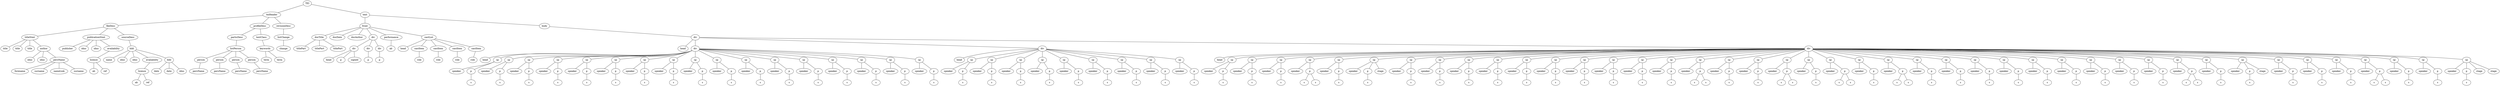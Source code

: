 graph Tree {
	"t0" [label = "TEI"];
	"t1" [label = "teiHeader"];
	"t2" [label = "fileDesc"];
	"t3" [label = "titleStmt"];
	"t4" [label = "title"];
	"t5" [label = "title"];
	"t6" [label = "title"];
	"t7" [label = "author"];
	"t8" [label = "idno"];
	"t9" [label = "idno"];
	"t10" [label = "persName"];
	"t11" [label = "forename"];
	"t12" [label = "surname"];
	"t13" [label = "nameLink"];
	"t14" [label = "surname"];
	"t15" [label = "publicationStmt"];
	"t16" [label = "publisher"];
	"t17" [label = "idno"];
	"t18" [label = "idno"];
	"t19" [label = "availability"];
	"t20" [label = "licence"];
	"t21" [label = "ab"];
	"t22" [label = "ref"];
	"t23" [label = "sourceDesc"];
	"t24" [label = "bibl"];
	"t25" [label = "name"];
	"t26" [label = "idno"];
	"t27" [label = "idno"];
	"t28" [label = "availability"];
	"t29" [label = "licence"];
	"t30" [label = "ab"];
	"t31" [label = "ref"];
	"t32" [label = "bibl"];
	"t33" [label = "date"];
	"t34" [label = "date"];
	"t35" [label = "idno"];
	"t36" [label = "profileDesc"];
	"t37" [label = "particDesc"];
	"t38" [label = "listPerson"];
	"t39" [label = "person"];
	"t40" [label = "persName"];
	"t41" [label = "person"];
	"t42" [label = "persName"];
	"t43" [label = "person"];
	"t44" [label = "persName"];
	"t45" [label = "person"];
	"t46" [label = "persName"];
	"t47" [label = "textClass"];
	"t48" [label = "keywords"];
	"t49" [label = "term"];
	"t50" [label = "term"];
	"t51" [label = "revisionDesc"];
	"t52" [label = "listChange"];
	"t53" [label = "change"];
	"t54" [label = "text"];
	"t55" [label = "front"];
	"t56" [label = "docTitle"];
	"t57" [label = "titlePart"];
	"t58" [label = "titlePart"];
	"t59" [label = "titlePart"];
	"t60" [label = "docDate"];
	"t61" [label = "docAuthor"];
	"t62" [label = "div"];
	"t63" [label = "div"];
	"t64" [label = "head"];
	"t65" [label = "p"];
	"t66" [label = "signed"];
	"t67" [label = "div"];
	"t68" [label = "p"];
	"t69" [label = "div"];
	"t70" [label = "p"];
	"t71" [label = "performance"];
	"t72" [label = "ab"];
	"t73" [label = "castList"];
	"t74" [label = "head"];
	"t75" [label = "castItem"];
	"t76" [label = "role"];
	"t77" [label = "castItem"];
	"t78" [label = "role"];
	"t79" [label = "castItem"];
	"t80" [label = "role"];
	"t81" [label = "castItem"];
	"t82" [label = "role"];
	"t83" [label = "body"];
	"t84" [label = "div"];
	"t85" [label = "head"];
	"t86" [label = "div"];
	"t87" [label = "head"];
	"t88" [label = "sp"];
	"t89" [label = "speaker"];
	"t90" [label = "p"];
	"t91" [label = "s"];
	"t92" [label = "sp"];
	"t93" [label = "speaker"];
	"t94" [label = "p"];
	"t95" [label = "s"];
	"t96" [label = "sp"];
	"t97" [label = "speaker"];
	"t98" [label = "p"];
	"t99" [label = "s"];
	"t100" [label = "sp"];
	"t101" [label = "speaker"];
	"t102" [label = "p"];
	"t103" [label = "s"];
	"t104" [label = "sp"];
	"t105" [label = "speaker"];
	"t106" [label = "p"];
	"t107" [label = "s"];
	"t108" [label = "sp"];
	"t109" [label = "speaker"];
	"t110" [label = "p"];
	"t111" [label = "s"];
	"t112" [label = "sp"];
	"t113" [label = "speaker"];
	"t114" [label = "p"];
	"t115" [label = "s"];
	"t116" [label = "sp"];
	"t117" [label = "speaker"];
	"t118" [label = "p"];
	"t119" [label = "s"];
	"t120" [label = "sp"];
	"t121" [label = "speaker"];
	"t122" [label = "p"];
	"t123" [label = "s"];
	"t124" [label = "sp"];
	"t125" [label = "speaker"];
	"t126" [label = "p"];
	"t127" [label = "s"];
	"t128" [label = "sp"];
	"t129" [label = "speaker"];
	"t130" [label = "p"];
	"t131" [label = "s"];
	"t132" [label = "sp"];
	"t133" [label = "speaker"];
	"t134" [label = "p"];
	"t135" [label = "s"];
	"t136" [label = "sp"];
	"t137" [label = "speaker"];
	"t138" [label = "p"];
	"t139" [label = "s"];
	"t140" [label = "sp"];
	"t141" [label = "speaker"];
	"t142" [label = "p"];
	"t143" [label = "s"];
	"t144" [label = "sp"];
	"t145" [label = "speaker"];
	"t146" [label = "p"];
	"t147" [label = "s"];
	"t148" [label = "sp"];
	"t149" [label = "speaker"];
	"t150" [label = "p"];
	"t151" [label = "s"];
	"t152" [label = "sp"];
	"t153" [label = "speaker"];
	"t154" [label = "p"];
	"t155" [label = "s"];
	"t156" [label = "div"];
	"t157" [label = "head"];
	"t158" [label = "sp"];
	"t159" [label = "speaker"];
	"t160" [label = "p"];
	"t161" [label = "s"];
	"t162" [label = "sp"];
	"t163" [label = "speaker"];
	"t164" [label = "p"];
	"t165" [label = "s"];
	"t166" [label = "sp"];
	"t167" [label = "speaker"];
	"t168" [label = "p"];
	"t169" [label = "s"];
	"t170" [label = "sp"];
	"t171" [label = "speaker"];
	"t172" [label = "p"];
	"t173" [label = "s"];
	"t174" [label = "sp"];
	"t175" [label = "speaker"];
	"t176" [label = "p"];
	"t177" [label = "s"];
	"t178" [label = "sp"];
	"t179" [label = "speaker"];
	"t180" [label = "p"];
	"t181" [label = "s"];
	"t182" [label = "sp"];
	"t183" [label = "speaker"];
	"t184" [label = "p"];
	"t185" [label = "s"];
	"t186" [label = "sp"];
	"t187" [label = "speaker"];
	"t188" [label = "p"];
	"t189" [label = "s"];
	"t190" [label = "sp"];
	"t191" [label = "speaker"];
	"t192" [label = "p"];
	"t193" [label = "s"];
	"t194" [label = "div"];
	"t195" [label = "head"];
	"t196" [label = "sp"];
	"t197" [label = "speaker"];
	"t198" [label = "p"];
	"t199" [label = "s"];
	"t200" [label = "sp"];
	"t201" [label = "speaker"];
	"t202" [label = "p"];
	"t203" [label = "s"];
	"t204" [label = "sp"];
	"t205" [label = "speaker"];
	"t206" [label = "p"];
	"t207" [label = "s"];
	"t208" [label = "sp"];
	"t209" [label = "speaker"];
	"t210" [label = "p"];
	"t211" [label = "s"];
	"t212" [label = "s"];
	"t213" [label = "sp"];
	"t214" [label = "speaker"];
	"t215" [label = "p"];
	"t216" [label = "s"];
	"t217" [label = "sp"];
	"t218" [label = "speaker"];
	"t219" [label = "p"];
	"t220" [label = "s"];
	"t221" [label = "stage"];
	"t222" [label = "sp"];
	"t223" [label = "speaker"];
	"t224" [label = "p"];
	"t225" [label = "s"];
	"t226" [label = "sp"];
	"t227" [label = "speaker"];
	"t228" [label = "p"];
	"t229" [label = "s"];
	"t230" [label = "sp"];
	"t231" [label = "speaker"];
	"t232" [label = "p"];
	"t233" [label = "s"];
	"t234" [label = "sp"];
	"t235" [label = "speaker"];
	"t236" [label = "p"];
	"t237" [label = "s"];
	"t238" [label = "sp"];
	"t239" [label = "speaker"];
	"t240" [label = "p"];
	"t241" [label = "s"];
	"t242" [label = "sp"];
	"t243" [label = "speaker"];
	"t244" [label = "p"];
	"t245" [label = "s"];
	"t246" [label = "sp"];
	"t247" [label = "speaker"];
	"t248" [label = "p"];
	"t249" [label = "s"];
	"t250" [label = "sp"];
	"t251" [label = "speaker"];
	"t252" [label = "p"];
	"t253" [label = "s"];
	"t254" [label = "sp"];
	"t255" [label = "speaker"];
	"t256" [label = "p"];
	"t257" [label = "s"];
	"t258" [label = "sp"];
	"t259" [label = "speaker"];
	"t260" [label = "p"];
	"t261" [label = "s"];
	"t262" [label = "sp"];
	"t263" [label = "speaker"];
	"t264" [label = "p"];
	"t265" [label = "s"];
	"t266" [label = "s"];
	"t267" [label = "sp"];
	"t268" [label = "speaker"];
	"t269" [label = "p"];
	"t270" [label = "s"];
	"t271" [label = "sp"];
	"t272" [label = "speaker"];
	"t273" [label = "p"];
	"t274" [label = "s"];
	"t275" [label = "sp"];
	"t276" [label = "speaker"];
	"t277" [label = "p"];
	"t278" [label = "s"];
	"t279" [label = "s"];
	"t280" [label = "sp"];
	"t281" [label = "speaker"];
	"t282" [label = "p"];
	"t283" [label = "s"];
	"t284" [label = "sp"];
	"t285" [label = "speaker"];
	"t286" [label = "p"];
	"t287" [label = "s"];
	"t288" [label = "s"];
	"t289" [label = "sp"];
	"t290" [label = "speaker"];
	"t291" [label = "p"];
	"t292" [label = "s"];
	"t293" [label = "sp"];
	"t294" [label = "speaker"];
	"t295" [label = "p"];
	"t296" [label = "s"];
	"t297" [label = "s"];
	"t298" [label = "sp"];
	"t299" [label = "speaker"];
	"t300" [label = "p"];
	"t301" [label = "s"];
	"t302" [label = "sp"];
	"t303" [label = "speaker"];
	"t304" [label = "p"];
	"t305" [label = "s"];
	"t306" [label = "sp"];
	"t307" [label = "speaker"];
	"t308" [label = "p"];
	"t309" [label = "s"];
	"t310" [label = "sp"];
	"t311" [label = "speaker"];
	"t312" [label = "p"];
	"t313" [label = "s"];
	"t314" [label = "sp"];
	"t315" [label = "speaker"];
	"t316" [label = "p"];
	"t317" [label = "s"];
	"t318" [label = "sp"];
	"t319" [label = "speaker"];
	"t320" [label = "p"];
	"t321" [label = "s"];
	"t322" [label = "sp"];
	"t323" [label = "speaker"];
	"t324" [label = "p"];
	"t325" [label = "s"];
	"t326" [label = "sp"];
	"t327" [label = "speaker"];
	"t328" [label = "p"];
	"t329" [label = "s"];
	"t330" [label = "sp"];
	"t331" [label = "speaker"];
	"t332" [label = "p"];
	"t333" [label = "s"];
	"t334" [label = "sp"];
	"t335" [label = "speaker"];
	"t336" [label = "p"];
	"t337" [label = "s"];
	"t338" [label = "s"];
	"t339" [label = "sp"];
	"t340" [label = "speaker"];
	"t341" [label = "p"];
	"t342" [label = "s"];
	"t343" [label = "sp"];
	"t344" [label = "speaker"];
	"t345" [label = "p"];
	"t346" [label = "s"];
	"t347" [label = "stage"];
	"t348" [label = "sp"];
	"t349" [label = "speaker"];
	"t350" [label = "p"];
	"t351" [label = "s"];
	"t352" [label = "sp"];
	"t353" [label = "speaker"];
	"t354" [label = "p"];
	"t355" [label = "s"];
	"t356" [label = "sp"];
	"t357" [label = "speaker"];
	"t358" [label = "p"];
	"t359" [label = "s"];
	"t360" [label = "sp"];
	"t361" [label = "speaker"];
	"t362" [label = "p"];
	"t363" [label = "s"];
	"t364" [label = "s"];
	"t365" [label = "sp"];
	"t366" [label = "speaker"];
	"t367" [label = "p"];
	"t368" [label = "s"];
	"t369" [label = "sp"];
	"t370" [label = "speaker"];
	"t371" [label = "p"];
	"t372" [label = "s"];
	"t373" [label = "sp"];
	"t374" [label = "speaker"];
	"t375" [label = "p"];
	"t376" [label = "s"];
	"t377" [label = "stage"];
	"t378" [label = "stage"];
	"t0" -- "t1";
	"t1" -- "t2";
	"t2" -- "t3";
	"t3" -- "t4";
	"t3" -- "t5";
	"t3" -- "t6";
	"t3" -- "t7";
	"t7" -- "t8";
	"t7" -- "t9";
	"t7" -- "t10";
	"t10" -- "t11";
	"t10" -- "t12";
	"t10" -- "t13";
	"t10" -- "t14";
	"t2" -- "t15";
	"t15" -- "t16";
	"t15" -- "t17";
	"t15" -- "t18";
	"t15" -- "t19";
	"t19" -- "t20";
	"t20" -- "t21";
	"t20" -- "t22";
	"t2" -- "t23";
	"t23" -- "t24";
	"t24" -- "t25";
	"t24" -- "t26";
	"t24" -- "t27";
	"t24" -- "t28";
	"t28" -- "t29";
	"t29" -- "t30";
	"t29" -- "t31";
	"t24" -- "t32";
	"t32" -- "t33";
	"t32" -- "t34";
	"t32" -- "t35";
	"t1" -- "t36";
	"t36" -- "t37";
	"t37" -- "t38";
	"t38" -- "t39";
	"t39" -- "t40";
	"t38" -- "t41";
	"t41" -- "t42";
	"t38" -- "t43";
	"t43" -- "t44";
	"t38" -- "t45";
	"t45" -- "t46";
	"t36" -- "t47";
	"t47" -- "t48";
	"t48" -- "t49";
	"t48" -- "t50";
	"t1" -- "t51";
	"t51" -- "t52";
	"t52" -- "t53";
	"t0" -- "t54";
	"t54" -- "t55";
	"t55" -- "t56";
	"t56" -- "t57";
	"t56" -- "t58";
	"t56" -- "t59";
	"t55" -- "t60";
	"t55" -- "t61";
	"t55" -- "t62";
	"t62" -- "t63";
	"t63" -- "t64";
	"t63" -- "t65";
	"t63" -- "t66";
	"t62" -- "t67";
	"t67" -- "t68";
	"t62" -- "t69";
	"t69" -- "t70";
	"t55" -- "t71";
	"t71" -- "t72";
	"t55" -- "t73";
	"t73" -- "t74";
	"t73" -- "t75";
	"t75" -- "t76";
	"t73" -- "t77";
	"t77" -- "t78";
	"t73" -- "t79";
	"t79" -- "t80";
	"t73" -- "t81";
	"t81" -- "t82";
	"t54" -- "t83";
	"t83" -- "t84";
	"t84" -- "t85";
	"t84" -- "t86";
	"t86" -- "t87";
	"t86" -- "t88";
	"t88" -- "t89";
	"t88" -- "t90";
	"t90" -- "t91";
	"t86" -- "t92";
	"t92" -- "t93";
	"t92" -- "t94";
	"t94" -- "t95";
	"t86" -- "t96";
	"t96" -- "t97";
	"t96" -- "t98";
	"t98" -- "t99";
	"t86" -- "t100";
	"t100" -- "t101";
	"t100" -- "t102";
	"t102" -- "t103";
	"t86" -- "t104";
	"t104" -- "t105";
	"t104" -- "t106";
	"t106" -- "t107";
	"t86" -- "t108";
	"t108" -- "t109";
	"t108" -- "t110";
	"t110" -- "t111";
	"t86" -- "t112";
	"t112" -- "t113";
	"t112" -- "t114";
	"t114" -- "t115";
	"t86" -- "t116";
	"t116" -- "t117";
	"t116" -- "t118";
	"t118" -- "t119";
	"t86" -- "t120";
	"t120" -- "t121";
	"t120" -- "t122";
	"t122" -- "t123";
	"t86" -- "t124";
	"t124" -- "t125";
	"t124" -- "t126";
	"t126" -- "t127";
	"t86" -- "t128";
	"t128" -- "t129";
	"t128" -- "t130";
	"t130" -- "t131";
	"t86" -- "t132";
	"t132" -- "t133";
	"t132" -- "t134";
	"t134" -- "t135";
	"t86" -- "t136";
	"t136" -- "t137";
	"t136" -- "t138";
	"t138" -- "t139";
	"t86" -- "t140";
	"t140" -- "t141";
	"t140" -- "t142";
	"t142" -- "t143";
	"t86" -- "t144";
	"t144" -- "t145";
	"t144" -- "t146";
	"t146" -- "t147";
	"t86" -- "t148";
	"t148" -- "t149";
	"t148" -- "t150";
	"t150" -- "t151";
	"t86" -- "t152";
	"t152" -- "t153";
	"t152" -- "t154";
	"t154" -- "t155";
	"t84" -- "t156";
	"t156" -- "t157";
	"t156" -- "t158";
	"t158" -- "t159";
	"t158" -- "t160";
	"t160" -- "t161";
	"t156" -- "t162";
	"t162" -- "t163";
	"t162" -- "t164";
	"t164" -- "t165";
	"t156" -- "t166";
	"t166" -- "t167";
	"t166" -- "t168";
	"t168" -- "t169";
	"t156" -- "t170";
	"t170" -- "t171";
	"t170" -- "t172";
	"t172" -- "t173";
	"t156" -- "t174";
	"t174" -- "t175";
	"t174" -- "t176";
	"t176" -- "t177";
	"t156" -- "t178";
	"t178" -- "t179";
	"t178" -- "t180";
	"t180" -- "t181";
	"t156" -- "t182";
	"t182" -- "t183";
	"t182" -- "t184";
	"t184" -- "t185";
	"t156" -- "t186";
	"t186" -- "t187";
	"t186" -- "t188";
	"t188" -- "t189";
	"t156" -- "t190";
	"t190" -- "t191";
	"t190" -- "t192";
	"t192" -- "t193";
	"t84" -- "t194";
	"t194" -- "t195";
	"t194" -- "t196";
	"t196" -- "t197";
	"t196" -- "t198";
	"t198" -- "t199";
	"t194" -- "t200";
	"t200" -- "t201";
	"t200" -- "t202";
	"t202" -- "t203";
	"t194" -- "t204";
	"t204" -- "t205";
	"t204" -- "t206";
	"t206" -- "t207";
	"t194" -- "t208";
	"t208" -- "t209";
	"t208" -- "t210";
	"t210" -- "t211";
	"t210" -- "t212";
	"t194" -- "t213";
	"t213" -- "t214";
	"t213" -- "t215";
	"t215" -- "t216";
	"t194" -- "t217";
	"t217" -- "t218";
	"t217" -- "t219";
	"t219" -- "t220";
	"t217" -- "t221";
	"t194" -- "t222";
	"t222" -- "t223";
	"t222" -- "t224";
	"t224" -- "t225";
	"t194" -- "t226";
	"t226" -- "t227";
	"t226" -- "t228";
	"t228" -- "t229";
	"t194" -- "t230";
	"t230" -- "t231";
	"t230" -- "t232";
	"t232" -- "t233";
	"t194" -- "t234";
	"t234" -- "t235";
	"t234" -- "t236";
	"t236" -- "t237";
	"t194" -- "t238";
	"t238" -- "t239";
	"t238" -- "t240";
	"t240" -- "t241";
	"t194" -- "t242";
	"t242" -- "t243";
	"t242" -- "t244";
	"t244" -- "t245";
	"t194" -- "t246";
	"t246" -- "t247";
	"t246" -- "t248";
	"t248" -- "t249";
	"t194" -- "t250";
	"t250" -- "t251";
	"t250" -- "t252";
	"t252" -- "t253";
	"t194" -- "t254";
	"t254" -- "t255";
	"t254" -- "t256";
	"t256" -- "t257";
	"t194" -- "t258";
	"t258" -- "t259";
	"t258" -- "t260";
	"t260" -- "t261";
	"t194" -- "t262";
	"t262" -- "t263";
	"t262" -- "t264";
	"t264" -- "t265";
	"t264" -- "t266";
	"t194" -- "t267";
	"t267" -- "t268";
	"t267" -- "t269";
	"t269" -- "t270";
	"t194" -- "t271";
	"t271" -- "t272";
	"t271" -- "t273";
	"t273" -- "t274";
	"t194" -- "t275";
	"t275" -- "t276";
	"t275" -- "t277";
	"t277" -- "t278";
	"t277" -- "t279";
	"t194" -- "t280";
	"t280" -- "t281";
	"t280" -- "t282";
	"t282" -- "t283";
	"t194" -- "t284";
	"t284" -- "t285";
	"t284" -- "t286";
	"t286" -- "t287";
	"t286" -- "t288";
	"t194" -- "t289";
	"t289" -- "t290";
	"t289" -- "t291";
	"t291" -- "t292";
	"t194" -- "t293";
	"t293" -- "t294";
	"t293" -- "t295";
	"t295" -- "t296";
	"t295" -- "t297";
	"t194" -- "t298";
	"t298" -- "t299";
	"t298" -- "t300";
	"t300" -- "t301";
	"t194" -- "t302";
	"t302" -- "t303";
	"t302" -- "t304";
	"t304" -- "t305";
	"t194" -- "t306";
	"t306" -- "t307";
	"t306" -- "t308";
	"t308" -- "t309";
	"t194" -- "t310";
	"t310" -- "t311";
	"t310" -- "t312";
	"t312" -- "t313";
	"t194" -- "t314";
	"t314" -- "t315";
	"t314" -- "t316";
	"t316" -- "t317";
	"t194" -- "t318";
	"t318" -- "t319";
	"t318" -- "t320";
	"t320" -- "t321";
	"t194" -- "t322";
	"t322" -- "t323";
	"t322" -- "t324";
	"t324" -- "t325";
	"t194" -- "t326";
	"t326" -- "t327";
	"t326" -- "t328";
	"t328" -- "t329";
	"t194" -- "t330";
	"t330" -- "t331";
	"t330" -- "t332";
	"t332" -- "t333";
	"t194" -- "t334";
	"t334" -- "t335";
	"t334" -- "t336";
	"t336" -- "t337";
	"t336" -- "t338";
	"t194" -- "t339";
	"t339" -- "t340";
	"t339" -- "t341";
	"t341" -- "t342";
	"t194" -- "t343";
	"t343" -- "t344";
	"t343" -- "t345";
	"t345" -- "t346";
	"t343" -- "t347";
	"t194" -- "t348";
	"t348" -- "t349";
	"t348" -- "t350";
	"t350" -- "t351";
	"t194" -- "t352";
	"t352" -- "t353";
	"t352" -- "t354";
	"t354" -- "t355";
	"t194" -- "t356";
	"t356" -- "t357";
	"t356" -- "t358";
	"t358" -- "t359";
	"t194" -- "t360";
	"t360" -- "t361";
	"t360" -- "t362";
	"t362" -- "t363";
	"t362" -- "t364";
	"t194" -- "t365";
	"t365" -- "t366";
	"t365" -- "t367";
	"t367" -- "t368";
	"t194" -- "t369";
	"t369" -- "t370";
	"t369" -- "t371";
	"t371" -- "t372";
	"t194" -- "t373";
	"t373" -- "t374";
	"t373" -- "t375";
	"t375" -- "t376";
	"t373" -- "t377";
	"t373" -- "t378";
}
